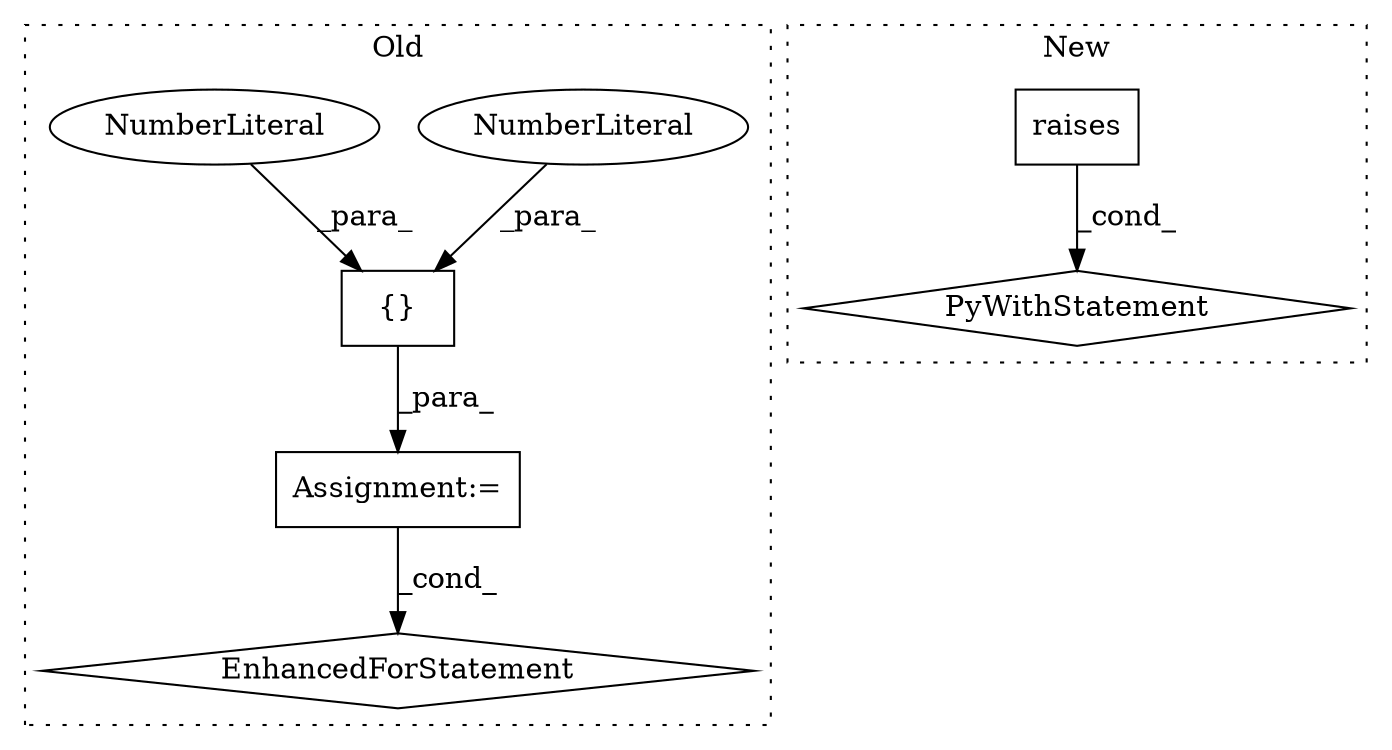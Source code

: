 digraph G {
subgraph cluster0 {
1 [label="EnhancedForStatement" a="70" s="7764,7849" l="53,2" shape="diamond"];
3 [label="Assignment:=" a="7" s="7764,7849" l="53,2" shape="box"];
5 [label="{}" a="4" s="7834,7848" l="1,1" shape="box"];
6 [label="NumberLiteral" a="34" s="7839" l="1" shape="ellipse"];
7 [label="NumberLiteral" a="34" s="7837" l="1" shape="ellipse"];
label = "Old";
style="dotted";
}
subgraph cluster1 {
2 [label="raises" a="32" s="8827,8855" l="7,1" shape="box"];
4 [label="PyWithStatement" a="104" s="8810,8856" l="10,2" shape="diamond"];
label = "New";
style="dotted";
}
2 -> 4 [label="_cond_"];
3 -> 1 [label="_cond_"];
5 -> 3 [label="_para_"];
6 -> 5 [label="_para_"];
7 -> 5 [label="_para_"];
}